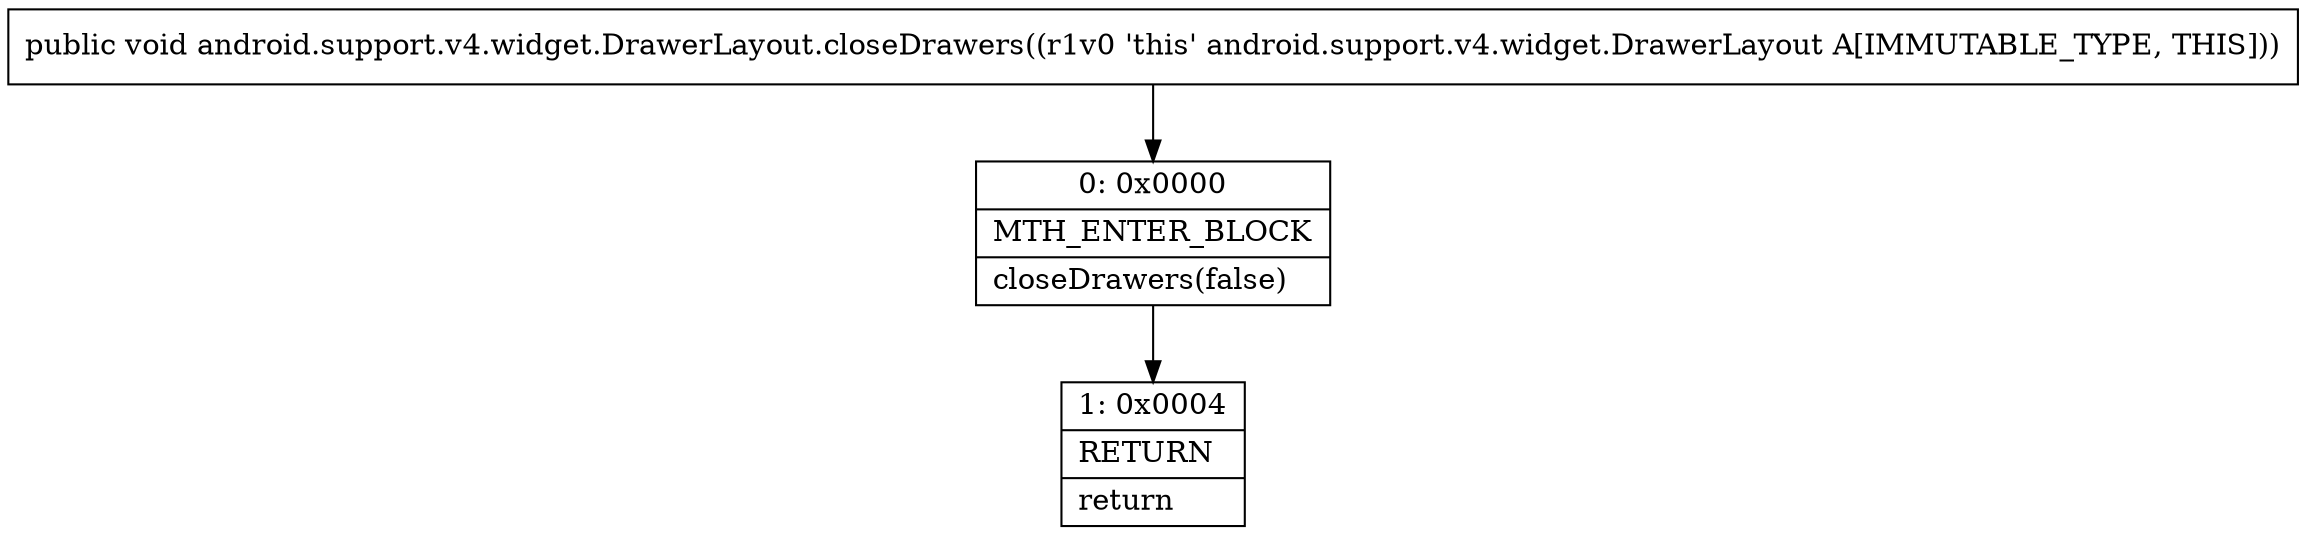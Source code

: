 digraph "CFG forandroid.support.v4.widget.DrawerLayout.closeDrawers()V" {
Node_0 [shape=record,label="{0\:\ 0x0000|MTH_ENTER_BLOCK\l|closeDrawers(false)\l}"];
Node_1 [shape=record,label="{1\:\ 0x0004|RETURN\l|return\l}"];
MethodNode[shape=record,label="{public void android.support.v4.widget.DrawerLayout.closeDrawers((r1v0 'this' android.support.v4.widget.DrawerLayout A[IMMUTABLE_TYPE, THIS])) }"];
MethodNode -> Node_0;
Node_0 -> Node_1;
}

